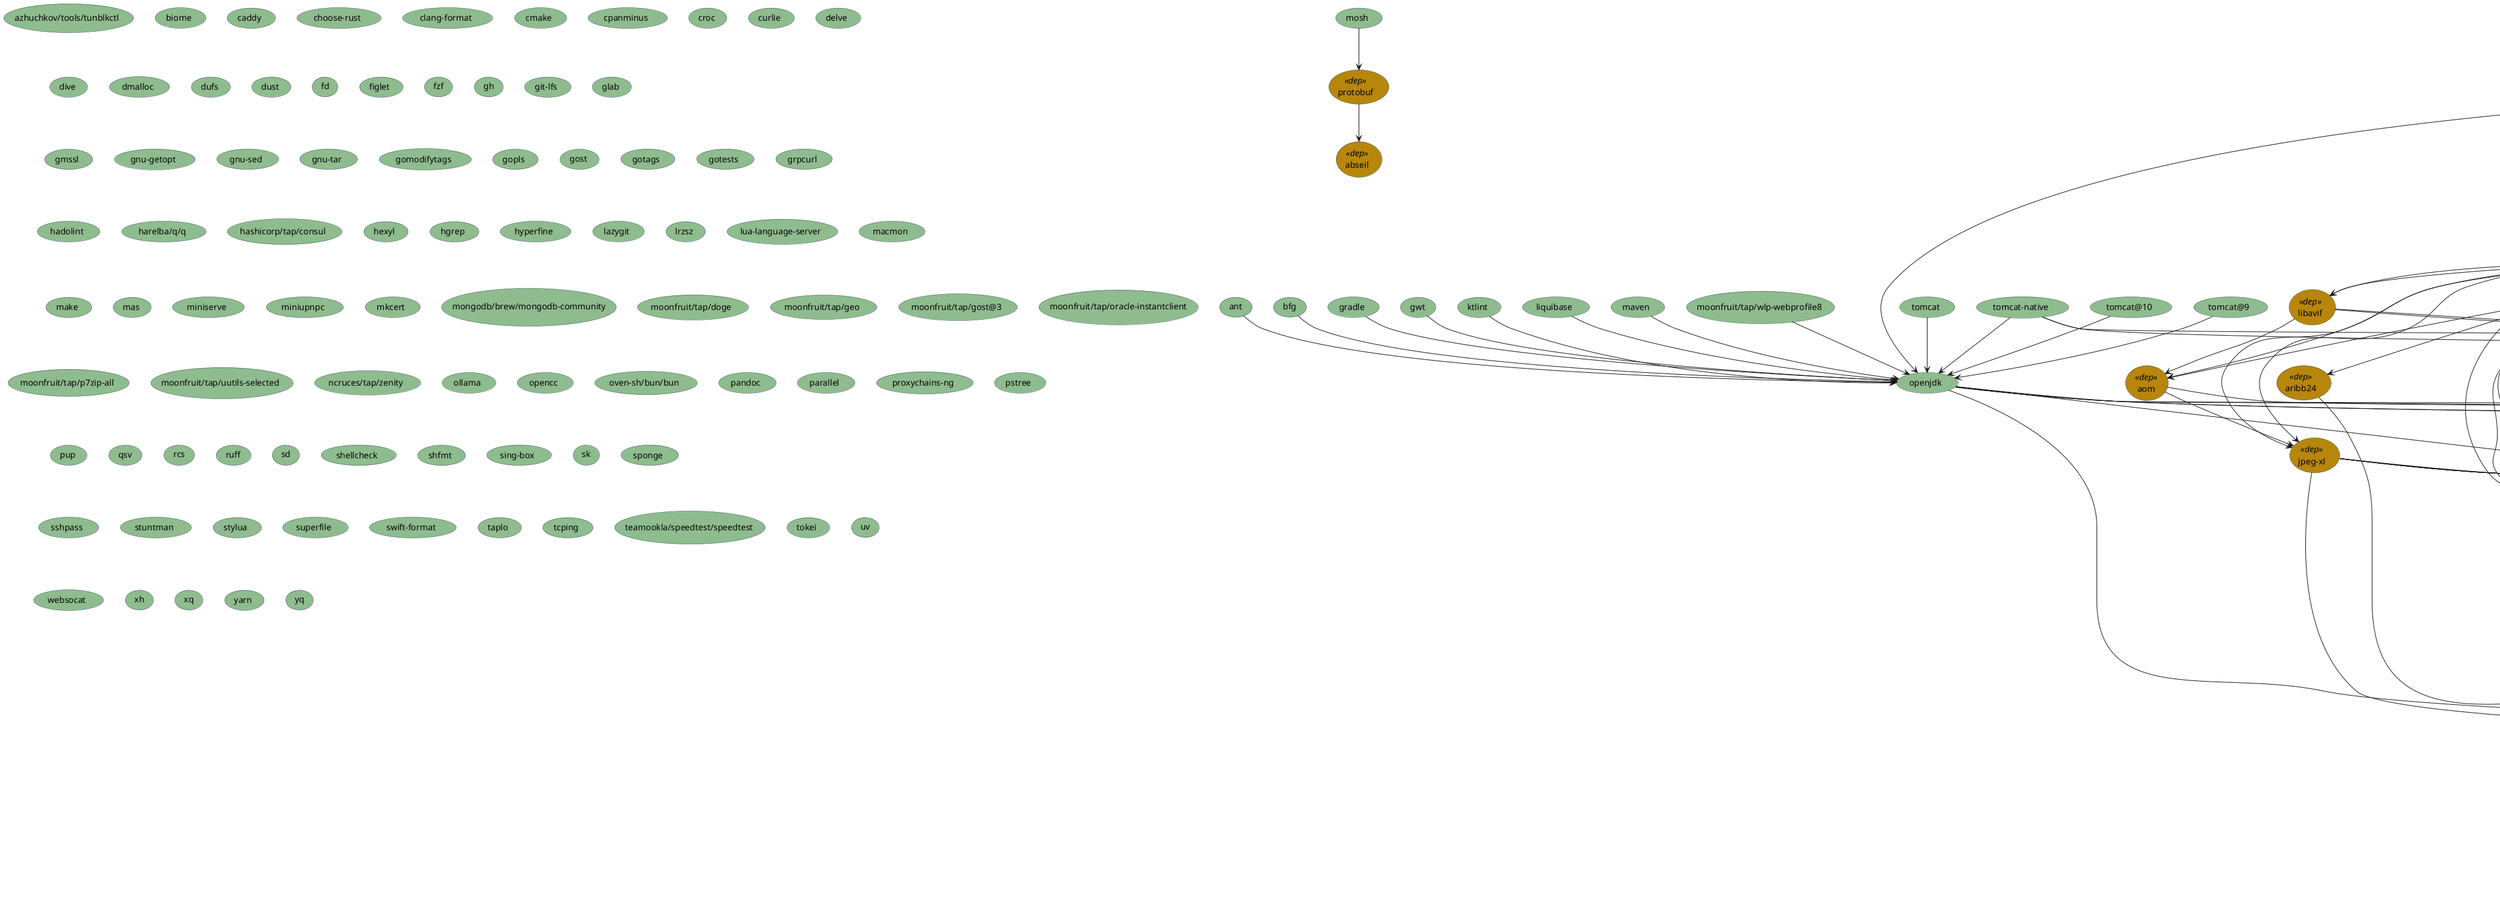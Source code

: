 @startuml homebrew
skinparam usecase {
    BorderColor DarkSlateGray
    BackgroundColor DarkSeaGreen
    BackgroundColor<< req >> ForestGreen
    BackgroundColor<< dep >> DarkGoldenRod
}
(abseil) << dep >>
(ant)
(ant)-->(openjdk)
(aom) << dep >>
(aom)-->(jpeg-xl)
(aom)-->(libvmaf)
(apr) << dep >>
(apr-util) << dep >>
(apr-util)-->(apr)
(apr-util)-->(openssl@3)
(aria2)
(aria2)-->(gettext)
(aria2)-->(libssh2)
(aria2)-->(openssl@3)
(aria2)-->(sqlite)
(aribb24) << dep >>
(aribb24)-->(libpng)
(at-spi2-core) << dep >>
(at-spi2-core)-->(dbus)
(at-spi2-core)-->(gettext)
(at-spi2-core)-->(glib)
(at-spi2-core)-->(libx11)
(at-spi2-core)-->(libxi)
(at-spi2-core)-->(libxtst)
(at-spi2-core)-->(xorgproto)
(autojump)
(autojump)-->(python@3.13)
(azhuchkov/tools/tunblkctl)
(bash)
(bash-completion@2)
(bash-completion@2)-->(bash)
(bash-language-server)
(bash-language-server)-->(node)
(bat)
(bat)-->(libgit2)
(bat)-->(oniguruma)
(bfg)
(bfg)-->(openjdk)
(biome)
(black)
(black)-->(python@3.13)
(bpytop)
(bpytop)-->(osx-cpu-temp)
(bpytop)-->(python@3.13)
(brotli) << dep >>
(c-ares) << dep >>
(ca-certificates) << dep >>
(caddy)
(cairo) << dep >>
(cairo)-->(fontconfig)
(cairo)-->(freetype)
(cairo)-->(gettext)
(cairo)-->(glib)
(cairo)-->(libpng)
(cairo)-->(libx11)
(cairo)-->(libxcb)
(cairo)-->(libxext)
(cairo)-->(libxrender)
(cairo)-->(lzo)
(cairo)-->(pixman)
(capstone) << dep >>
(capstone)-->(gettext)
(certifi) << dep >>
(certifi)-->(ca-certificates)
(chafa)
(chafa)-->(cairo)
(chafa)-->(freetype)
(chafa)-->(gdk-pixbuf)
(chafa)-->(gettext)
(chafa)-->(glib)
(chafa)-->(jpeg-turbo)
(chafa)-->(jpeg-xl)
(chafa)-->(libavif)
(chafa)-->(librsvg)
(chafa)-->(libtiff)
(chafa)-->(webp)
(choose-rust)
(cjson) << dep >>
(clang-format)
(cmake)
(cmake-language-server)
(cmake-language-server)-->(python@3.13)
(codespell)
(codespell)-->(python@3.13)
(colima)
(colima)-->(lima)
(cpanminus)
(croc)
(curl)
(curl)-->(brotli)
(curl)-->(libnghttp2)
(curl)-->(libssh2)
(curl)-->(openssl@3)
(curl)-->(rtmpdump)
(curl)-->(zstd)
(curlie)
(dav1d) << dep >>
(dbus) << dep >>
(delve)
(deno)
(deno)-->(little-cms2)
(deno)-->(sqlite)
(direnv)
(direnv)-->(bash)
(dive)
(dmalloc)
(dockerfile-language-server)
(dockerfile-language-server)-->(node)
(dotnet@8) << dep >>
(dotnet@8)-->(icu4c@77)
(dotnet@8)-->(openssl@3)
(dtc) << dep >>
(dufs)
(dust)
(emacs)
(emacs)-->(gmp)
(emacs)-->(gnutls)
(emacs)-->(tree-sitter)
(eza)
(eza)-->(libgit2)
(faac) << dep >>
(faad2) << dep >>
(fd)
(fdk-aac) << dep >>
(fdupes)
(fdupes)-->(pcre2)
(ffmpeg) << dep >>
(ffmpeg)-->(aom)
(ffmpeg)-->(aribb24)
(ffmpeg)-->(dav1d)
(ffmpeg)-->(fontconfig)
(ffmpeg)-->(freetype)
(ffmpeg)-->(frei0r)
(ffmpeg)-->(gnutls)
(ffmpeg)-->(harfbuzz)
(ffmpeg)-->(jpeg-xl)
(ffmpeg)-->(lame)
(ffmpeg)-->(libarchive)
(ffmpeg)-->(libass)
(ffmpeg)-->(libbluray)
(ffmpeg)-->(libogg)
(ffmpeg)-->(librist)
(ffmpeg)-->(libsamplerate)
(ffmpeg)-->(libsoxr)
(ffmpeg)-->(libssh)
(ffmpeg)-->(libvidstab)
(ffmpeg)-->(libvmaf)
(ffmpeg)-->(libvorbis)
(ffmpeg)-->(libvpx)
(ffmpeg)-->(libx11)
(ffmpeg)-->(libxcb)
(ffmpeg)-->(opencore-amr)
(ffmpeg)-->(openjpeg)
(ffmpeg)-->(opus)
(ffmpeg)-->(rav1e)
(ffmpeg)-->(rubberband)
(ffmpeg)-->(sdl2)
(ffmpeg)-->(snappy)
(ffmpeg)-->(speex)
(ffmpeg)-->(srt)
(ffmpeg)-->(svt-av1)
(ffmpeg)-->(tesseract)
(ffmpeg)-->(theora)
(ffmpeg)-->(webp)
(ffmpeg)-->(x264)
(ffmpeg)-->(x265)
(ffmpeg)-->(xvid)
(ffmpeg)-->(xz)
(ffmpeg)-->(zeromq)
(ffmpeg)-->(zimg)
(figlet)
(file-formula)
(file-formula)-->(libmagic)
(flac) << dep >>
(flac)-->(libogg)
(flake8)
(flake8)-->(python@3.13)
(fontconfig) << dep >>
(fontconfig)-->(freetype)
(fossil)
(fossil)-->(openssl@3)
(freetype) << dep >>
(freetype)-->(libpng)
(frei0r) << dep >>
(fribidi) << dep >>
(fzf)
(gawk)
(gawk)-->(gettext)
(gawk)-->(gmp)
(gawk)-->(mpfr)
(gawk)-->(readline)
(gd) << dep >>
(gd)-->(fontconfig)
(gd)-->(freetype)
(gd)-->(jpeg-turbo)
(gd)-->(libavif)
(gd)-->(libpng)
(gd)-->(libtiff)
(gd)-->(webp)
(gdk-pixbuf) << dep >>
(gdk-pixbuf)-->(gettext)
(gdk-pixbuf)-->(glib)
(gdk-pixbuf)-->(jpeg-turbo)
(gdk-pixbuf)-->(libpng)
(gdk-pixbuf)-->(libtiff)
(gettext) << dep >>
(gettext)-->(libunistring)
(gh)
(giflib) << dep >>
(git)
(git)-->(gettext)
(git)-->(pcre2)
(git-delta)
(git-delta)-->(libgit2)
(git-delta)-->(oniguruma)
(git-lfs)
(git-secret)
(git-secret)-->(gawk)
(git-secret)-->(gnupg)
(git-svn)
(git-svn)-->(git)
(git-svn)-->(subversion)
(glab)
(glib) << dep >>
(glib)-->(gettext)
(glib)-->(pcre2)
(glib-networking) << dep >>
(glib-networking)-->(gettext)
(glib-networking)-->(glib)
(glib-networking)-->(gnutls)
(glib-networking)-->(gsettings-desktop-schemas)
(gmp) << dep >>
(gmssl)
(gnu-getopt)
(gnu-sed)
(gnu-tar)
(gnupg)
(gnupg)-->(gettext)
(gnupg)-->(gnutls)
(gnupg)-->(libassuan)
(gnupg)-->(libgcrypt)
(gnupg)-->(libgpg-error)
(gnupg)-->(libksba)
(gnupg)-->(libusb)
(gnupg)-->(npth)
(gnupg)-->(pinentry)
(gnupg)-->(readline)
(gnutls) << dep >>
(gnutls)-->(ca-certificates)
(gnutls)-->(gettext)
(gnutls)-->(gmp)
(gnutls)-->(libidn2)
(gnutls)-->(libtasn1)
(gnutls)-->(libunistring)
(gnutls)-->(nettle)
(gnutls)-->(p11-kit)
(gnutls)-->(unbound)
(go)
(gobject-introspection) << dep >>
(gobject-introspection)-->(cairo)
(gobject-introspection)-->(glib)
(gobject-introspection)-->(pkgconf)
(gobject-introspection)-->(python@3.13)
(gofumpt)
(gofumpt)-->(go)
(goimports)
(goimports)-->(go)
(gomodifytags)
(gopls)
(gost)
(gotags)
(gotests)
(gradle)
(gradle)-->(openjdk)
(graphene) << dep >>
(graphene)-->(gettext)
(graphene)-->(glib)
(graphite2) << dep >>
(graphviz) << dep >>
(graphviz)-->(cairo)
(graphviz)-->(fontconfig)
(graphviz)-->(freetype)
(graphviz)-->(gd)
(graphviz)-->(gdk-pixbuf)
(graphviz)-->(gettext)
(graphviz)-->(glib)
(graphviz)-->(gts)
(graphviz)-->(harfbuzz)
(graphviz)-->(libpng)
(graphviz)-->(librsvg)
(graphviz)-->(libtool)
(graphviz)-->(pango)
(graphviz)-->(webp)
(grpcurl)
(gsettings-desktop-schemas) << dep >>
(gsettings-desktop-schemas)-->(gettext)
(gsettings-desktop-schemas)-->(glib)
(gstreamer) << dep >>
(gstreamer)-->(aom)
(gstreamer)-->(cairo)
(gstreamer)-->(dav1d)
(gstreamer)-->(faac)
(gstreamer)-->(faad2)
(gstreamer)-->(fdk-aac)
(gstreamer)-->(ffmpeg)
(gstreamer)-->(flac)
(gstreamer)-->(gdk-pixbuf)
(gstreamer)-->(gettext)
(gstreamer)-->(glib)
(gstreamer)-->(gobject-introspection)
(gstreamer)-->(graphene)
(gstreamer)-->(gtk+3)
(gstreamer)-->(gtk4)
(gstreamer)-->(harfbuzz)
(gstreamer)-->(imath)
(gstreamer)-->(jpeg-turbo)
(gstreamer)-->(json-glib)
(gstreamer)-->(lame)
(gstreamer)-->(libass)
(gstreamer)-->(libnice)
(gstreamer)-->(libogg)
(gstreamer)-->(libpng)
(gstreamer)-->(libshout)
(gstreamer)-->(libsndfile)
(gstreamer)-->(libsodium)
(gstreamer)-->(libsoup)
(gstreamer)-->(libusrsctp)
(gstreamer)-->(libvorbis)
(gstreamer)-->(libvpx)
(gstreamer)-->(libx11)
(gstreamer)-->(libxcb)
(gstreamer)-->(libxext)
(gstreamer)-->(libxfixes)
(gstreamer)-->(libxi)
(gstreamer)-->(libxtst)
(gstreamer)-->(little-cms2)
(gstreamer)-->(mpg123)
(gstreamer)-->(musepack)
(gstreamer)-->(nettle)
(gstreamer)-->(opencore-amr)
(gstreamer)-->(openexr)
(gstreamer)-->(openjpeg)
(gstreamer)-->(openssl@3)
(gstreamer)-->(opus)
(gstreamer)-->(orc)
(gstreamer)-->(pango)
(gstreamer)-->(pkgconf)
(gstreamer)-->(pygobject3)
(gstreamer)-->(python@3.13)
(gstreamer)-->(rtmpdump)
(gstreamer)-->(speex)
(gstreamer)-->(srt)
(gstreamer)-->(srtp)
(gstreamer)-->(svt-av1)
(gstreamer)-->(taglib)
(gstreamer)-->(theora)
(gstreamer)-->(webp)
(gstreamer)-->(x264)
(gstreamer)-->(x265)
(gtk+3) << dep >>
(gtk+3)-->(at-spi2-core)
(gtk+3)-->(cairo)
(gtk+3)-->(fribidi)
(gtk+3)-->(gdk-pixbuf)
(gtk+3)-->(gettext)
(gtk+3)-->(glib)
(gtk+3)-->(gsettings-desktop-schemas)
(gtk+3)-->(harfbuzz)
(gtk+3)-->(hicolor-icon-theme)
(gtk+3)-->(libepoxy)
(gtk+3)-->(pango)
(gtk4) << dep >>
(gtk4)-->(cairo)
(gtk4)-->(fontconfig)
(gtk4)-->(fribidi)
(gtk4)-->(gdk-pixbuf)
(gtk4)-->(gettext)
(gtk4)-->(glib)
(gtk4)-->(graphene)
(gtk4)-->(harfbuzz)
(gtk4)-->(hicolor-icon-theme)
(gtk4)-->(jpeg-turbo)
(gtk4)-->(libepoxy)
(gtk4)-->(libpng)
(gtk4)-->(libtiff)
(gtk4)-->(pango)
(gts) << dep >>
(gts)-->(gettext)
(gts)-->(glib)
(gts)-->(netpbm)
(gwt)
(gwt)-->(openjdk)
(hadolint)
(harelba/q/q)
(harfbuzz) << dep >>
(harfbuzz)-->(cairo)
(harfbuzz)-->(freetype)
(harfbuzz)-->(glib)
(harfbuzz)-->(graphite2)
(harfbuzz)-->(icu4c@77)
(hashicorp/tap/consul)
(hazelcast/hz/hazelcast)
(hazelcast/hz/hazelcast)-->(openjdk@21)
(hazelcast/hz/hazelcast-management-center)
(hazelcast/hz/hazelcast-management-center)-->(openjdk@21)
(hexyl)
(hgrep)
(hicolor-icon-theme) << dep >>
(highway) << dep >>
(htop)
(htop)-->(ncurses)
(httpie)
(httpie)-->(certifi)
(httpie)-->(python@3.13)
(hyperfine)
(icu4c@77) << dep >>
(imath) << dep >>
(iperf3)
(iperf3)-->(openssl@3)
(ipython)
(ipython)-->(python@3.13)
(jasper) << dep >>
(jasper)-->(jpeg-turbo)
(jpeg) << dep >>
(jpeg-turbo) << dep >>
(jpeg-xl) << dep >>
(jpeg-xl)-->(brotli)
(jpeg-xl)-->(giflib)
(jpeg-xl)-->(highway)
(jpeg-xl)-->(imath)
(jpeg-xl)-->(jpeg-turbo)
(jpeg-xl)-->(libpng)
(jpeg-xl)-->(little-cms2)
(jpeg-xl)-->(openexr)
(jpeg-xl)-->(webp)
(jq)
(jq)-->(oniguruma)
(json-glib) << dep >>
(json-glib)-->(gettext)
(json-glib)-->(glib)
(kotlin-language-server)
(kotlin-language-server)-->(openjdk@21)
(krb5) << dep >>
(krb5)-->(openssl@3)
(ktlint)
(ktlint)-->(openjdk)
(lame) << dep >>
(lazygit)
(leptonica) << dep >>
(leptonica)-->(giflib)
(leptonica)-->(jpeg-turbo)
(leptonica)-->(libpng)
(leptonica)-->(libtiff)
(leptonica)-->(openjpeg)
(leptonica)-->(webp)
(libarchive) << dep >>
(libarchive)-->(libb2)
(libarchive)-->(lz4)
(libarchive)-->(xz)
(libarchive)-->(zstd)
(libass) << dep >>
(libass)-->(freetype)
(libass)-->(fribidi)
(libass)-->(harfbuzz)
(libass)-->(libunibreak)
(libassuan) << dep >>
(libassuan)-->(libgpg-error)
(libavif) << dep >>
(libavif)-->(aom)
(libavif)-->(jpeg-turbo)
(libavif)-->(libpng)
(libb2) << dep >>
(libbluray) << dep >>
(libbluray)-->(fontconfig)
(libbluray)-->(freetype)
(libcbor) << dep >>
(libcuefile) << dep >>
(libdeflate) << dep >>
(libepoxy) << dep >>
(libevent) << dep >>
(libevent)-->(openssl@3)
(libfido2) << dep >>
(libfido2)-->(libcbor)
(libfido2)-->(openssl@3)
(libgcrypt) << dep >>
(libgcrypt)-->(libgpg-error)
(libgit2) << dep >>
(libgit2)-->(libssh2)
(libgpg-error) << dep >>
(libgpg-error)-->(gettext)
(libidn2) << dep >>
(libidn2)-->(gettext)
(libidn2)-->(libunistring)
(libksba) << dep >>
(libksba)-->(libgpg-error)
(liblinear) << dep >>
(libmagic) << dep >>
(libmicrohttpd) << dep >>
(libmicrohttpd)-->(gnutls)
(libnghttp2) << dep >>
(libnice) << dep >>
(libnice)-->(gettext)
(libnice)-->(glib)
(libnice)-->(gnutls)
(libogg) << dep >>
(libpng) << dep >>
(libpsl) << dep >>
(libpsl)-->(libidn2)
(libpsl)-->(libunistring)
(libreplaygain) << dep >>
(librist) << dep >>
(librist)-->(cjson)
(librist)-->(libmicrohttpd)
(librist)-->(mbedtls)
(librsvg) << dep >>
(librsvg)-->(cairo)
(librsvg)-->(fontconfig)
(librsvg)-->(freetype)
(librsvg)-->(gdk-pixbuf)
(librsvg)-->(gettext)
(librsvg)-->(glib)
(librsvg)-->(harfbuzz)
(librsvg)-->(libpng)
(librsvg)-->(pango)
(libsamplerate) << dep >>
(libshout) << dep >>
(libshout)-->(libogg)
(libshout)-->(libvorbis)
(libshout)-->(openssl@3)
(libshout)-->(speex)
(libshout)-->(theora)
(libslirp) << dep >>
(libslirp)-->(glib)
(libsndfile) << dep >>
(libsndfile)-->(flac)
(libsndfile)-->(lame)
(libsndfile)-->(libogg)
(libsndfile)-->(libvorbis)
(libsndfile)-->(mpg123)
(libsndfile)-->(opus)
(libsodium) << dep >>
(libsoup) << dep >>
(libsoup)-->(gettext)
(libsoup)-->(glib)
(libsoup)-->(glib-networking)
(libsoup)-->(gnutls)
(libsoup)-->(libnghttp2)
(libsoup)-->(libpsl)
(libsoup)-->(sqlite)
(libsoxr) << dep >>
(libssh) << dep >>
(libssh)-->(openssl@3)
(libssh2) << dep >>
(libssh2)-->(openssl@3)
(libtasn1) << dep >>
(libtiff) << dep >>
(libtiff)-->(jpeg-turbo)
(libtiff)-->(xz)
(libtiff)-->(zstd)
(libtool) << dep >>
(libtool)-->(m4)
(libunibreak) << dep >>
(libunistring) << dep >>
(libusb) << dep >>
(libusrsctp) << dep >>
(libuv) << dep >>
(libvidstab) << dep >>
(libvmaf) << dep >>
(libvorbis) << dep >>
(libvorbis)-->(libogg)
(libvpx) << dep >>
(libx11) << dep >>
(libx11)-->(libxcb)
(libx11)-->(xorgproto)
(libxau) << dep >>
(libxau)-->(xorgproto)
(libxcb) << dep >>
(libxcb)-->(libxau)
(libxcb)-->(libxdmcp)
(libxdmcp) << dep >>
(libxdmcp)-->(xorgproto)
(libxext) << dep >>
(libxext)-->(libx11)
(libxext)-->(xorgproto)
(libxfixes) << dep >>
(libxfixes)-->(libx11)
(libxfixes)-->(xorgproto)
(libxi) << dep >>
(libxi)-->(libx11)
(libxi)-->(libxext)
(libxi)-->(libxfixes)
(libxi)-->(xorgproto)
(libxrender) << dep >>
(libxrender)-->(libx11)
(libxrender)-->(xorgproto)
(libxtst) << dep >>
(libxtst)-->(libx11)
(libxtst)-->(libxext)
(libxtst)-->(libxi)
(libxtst)-->(xorgproto)
(libyaml) << dep >>
(lima) << dep >>
(liquibase)
(liquibase)-->(openjdk)
(little-cms2) << dep >>
(little-cms2)-->(jpeg-turbo)
(little-cms2)-->(libtiff)
(llvm) << dep >>
(llvm)-->(python@3.13)
(llvm)-->(xz)
(llvm)-->(z3)
(llvm)-->(zstd)
(lpeg) << dep >>
(lrzsz)
(lua)
(lua-language-server)
(luacheck)
(luacheck)-->(lua)
(luajit) << dep >>
(luv) << dep >>
(luv)-->(libuv)
(lz4) << dep >>
(lzo) << dep >>
(m4) << dep >>
(macmon)
(make)
(markdown-toc)
(markdown-toc)-->(node)
(markdownlint-cli2)
(markdownlint-cli2)-->(node)
(marksman)
(marksman)-->(dotnet@8)
(mas)
(maven)
(maven)-->(openjdk)
(mbedtls) << dep >>
(miniserve)
(miniupnpc)
(mkcert)
(mongodb/brew/mongodb-community)
(moonfruit/tap/doge)
(moonfruit/tap/geo)
(moonfruit/tap/gost@3)
(moonfruit/tap/impl)
(moonfruit/tap/impl)-->(go)
(moonfruit/tap/lzc-cli)
(moonfruit/tap/lzc-cli)-->(node)
(moonfruit/tap/openssl@1.0)
(moonfruit/tap/openssl@1.0)-->(ca-certificates)
(moonfruit/tap/oracle-instantclient)
(moonfruit/tap/p7zip-all)
(moonfruit/tap/tongsuo) << dep >>
(moonfruit/tap/tongsuo)-->(ca-certificates)
(moonfruit/tap/tscurl)
(moonfruit/tap/tscurl)-->(brotli)
(moonfruit/tap/tscurl)-->(libnghttp2)
(moonfruit/tap/tscurl)-->(moonfruit/tap/tongsuo)
(moonfruit/tap/tscurl)-->(zstd)
(moonfruit/tap/uutils-selected)
(moonfruit/tap/wlp-webprofile8)
(moonfruit/tap/wlp-webprofile8)-->(openjdk)
(mosh)
(mosh)-->(protobuf)
(mpdecimal) << dep >>
(mpfr) << dep >>
(mpfr)-->(gmp)
(mpg123) << dep >>
(musepack) << dep >>
(musepack)-->(libcuefile)
(musepack)-->(libreplaygain)
(mysql-client)
(mysql-client)-->(libfido2)
(mysql-client)-->(openssl@3)
(mysql-client)-->(zlib)
(mysql-client)-->(zstd)
(ncdu)
(ncdu)-->(ncurses)
(ncdu)-->(zstd)
(ncruces/tap/zenity)
(ncurses) << dep >>
(neovim)
(neovim)-->(gettext)
(neovim)-->(libuv)
(neovim)-->(lpeg)
(neovim)-->(luajit)
(neovim)-->(luv)
(neovim)-->(tree-sitter)
(neovim)-->(unibilium)
(neovim)-->(utf8proc)
(netpbm) << dep >>
(netpbm)-->(jasper)
(netpbm)-->(jpeg-turbo)
(netpbm)-->(libpng)
(netpbm)-->(libtiff)
(nettle) << dep >>
(nettle)-->(gmp)
(nmap)
(nmap)-->(liblinear)
(nmap)-->(libssh2)
(nmap)-->(lua)
(nmap)-->(openssl@3)
(nmap)-->(pcre2)
(node)
(node)-->(brotli)
(node)-->(c-ares)
(node)-->(icu4c@77)
(node)-->(libnghttp2)
(node)-->(libuv)
(node)-->(openssl@3)
(npth) << dep >>
(nushell)
(nushell)-->(openssl@3)
(ollama)
(oniguruma) << dep >>
(opencc)
(opencore-amr) << dep >>
(openexr) << dep >>
(openexr)-->(imath)
(openexr)-->(libdeflate)
(openjdk)
(openjdk)-->(freetype)
(openjdk)-->(giflib)
(openjdk)-->(harfbuzz)
(openjdk)-->(jpeg-turbo)
(openjdk)-->(libpng)
(openjdk)-->(little-cms2)
(openjdk@11)
(openjdk@11)-->(freetype)
(openjdk@11)-->(giflib)
(openjdk@11)-->(harfbuzz)
(openjdk@11)-->(jpeg-turbo)
(openjdk@11)-->(libpng)
(openjdk@11)-->(little-cms2)
(openjdk@17)
(openjdk@17)-->(freetype)
(openjdk@17)-->(giflib)
(openjdk@17)-->(harfbuzz)
(openjdk@17)-->(jpeg-turbo)
(openjdk@17)-->(libpng)
(openjdk@17)-->(little-cms2)
(openjdk@21)
(openjdk@21)-->(freetype)
(openjdk@21)-->(giflib)
(openjdk@21)-->(harfbuzz)
(openjdk@21)-->(jpeg-turbo)
(openjdk@21)-->(libpng)
(openjdk@21)-->(little-cms2)
(openjpeg) << dep >>
(openjpeg)-->(libpng)
(openjpeg)-->(libtiff)
(openjpeg)-->(little-cms2)
(openssl@3) << dep >>
(openssl@3)-->(ca-certificates)
(opus) << dep >>
(orc) << dep >>
(osx-cpu-temp) << dep >>
(oven-sh/bun/bun)
(p11-kit) << dep >>
(p11-kit)-->(ca-certificates)
(p11-kit)-->(libtasn1)
(pandoc)
(pango) << dep >>
(pango)-->(cairo)
(pango)-->(fontconfig)
(pango)-->(freetype)
(pango)-->(fribidi)
(pango)-->(glib)
(pango)-->(harfbuzz)
(parallel)
(pcre) << dep >>
(pcre2) << dep >>
(pigz)
(pigz)-->(zopfli)
(pinentry) << dep >>
(pinentry)-->(libassuan)
(pinentry)-->(libgpg-error)
(pinentry-mac)
(pinentry-mac)-->(libassuan)
(pinentry-mac)-->(libgpg-error)
(pipgrip)
(pipgrip)-->(python@3.13)
(pixman) << dep >>
(pkgconf) << dep >>
(plantuml)
(plantuml)-->(graphviz)
(plantuml)-->(openjdk)
(popt) << dep >>
(postgresql@16)
(postgresql@16)-->(gettext)
(postgresql@16)-->(icu4c@77)
(postgresql@16)-->(krb5)
(postgresql@16)-->(lz4)
(postgresql@16)-->(openssl@3)
(postgresql@16)-->(readline)
(postgresql@16)-->(zstd)
(prettier)
(prettier)-->(node)
(protobuf) << dep >>
(protobuf)-->(abseil)
(proxychains-ng)
(pstree)
(pup)
(pv)
(pv)-->(gettext)
(py3cairo) << dep >>
(py3cairo)-->(cairo)
(pygobject3) << dep >>
(pygobject3)-->(cairo)
(pygobject3)-->(glib)
(pygobject3)-->(gobject-introspection)
(pygobject3)-->(pkgconf)
(pygobject3)-->(py3cairo)
(pygobject3)-->(python@3.13)
(pyright)
(pyright)-->(node)
(python@3.13) << dep >>
(python@3.13)-->(mpdecimal)
(python@3.13)-->(openssl@3)
(python@3.13)-->(sqlite)
(python@3.13)-->(xz)
(qemu)
(qemu)-->(capstone)
(qemu)-->(dtc)
(qemu)-->(glib)
(qemu)-->(gnutls)
(qemu)-->(jpeg-turbo)
(qemu)-->(libpng)
(qemu)-->(libslirp)
(qemu)-->(libssh)
(qemu)-->(libusb)
(qemu)-->(lzo)
(qemu)-->(ncurses)
(qemu)-->(nettle)
(qemu)-->(pixman)
(qemu)-->(pkgconf)
(qemu)-->(python@3.13)
(qemu)-->(snappy)
(qemu)-->(spice-server)
(qemu)-->(vde)
(qemu)-->(zstd)
(qsv)
(rav1e) << dep >>
(rcs)
(readline) << dep >>
(redis)
(redis)-->(openssl@3)
(ripgrep)
(ripgrep)-->(pcre2)
(rlwrap)
(rlwrap)-->(readline)
(rsync)
(rsync)-->(lz4)
(rsync)-->(openssl@3)
(rsync)-->(popt)
(rsync)-->(xxhash)
(rsync)-->(zstd)
(rtmpdump) << dep >>
(rtmpdump)-->(openssl@3)
(rubberband) << dep >>
(rubberband)-->(libsamplerate)
(rubberband)-->(libsndfile)
(ruby)
(ruby)-->(libyaml)
(ruby)-->(openssl@3)
(ruby-lsp)
(ruby-lsp)-->(ruby)
(ruff)
(rust)
(rust)-->(libgit2)
(rust)-->(libssh2)
(rust)-->(llvm)
(rust)-->(openssl@3)
(rust)-->(pkgconf)
(rust)-->(zstd)
(sd)
(sdl2) << dep >>
(shellcheck)
(shfmt)
(sing-box)
(sk)
(snappy) << dep >>
(speex) << dep >>
(speex)-->(libogg)
(spice-server) << dep >>
(spice-server)-->(gettext)
(spice-server)-->(glib)
(spice-server)-->(gstreamer)
(spice-server)-->(jpeg)
(spice-server)-->(lz4)
(spice-server)-->(openssl@3)
(spice-server)-->(opus)
(spice-server)-->(orc)
(spice-server)-->(pixman)
(spice-server)-->(pkgconf)
(sponge)
(sqlfluff)
(sqlfluff)-->(libyaml)
(sqlfluff)-->(python@3.13)
(sqlite) << dep >>
(sqlite)-->(readline)
(srt) << dep >>
(srt)-->(openssl@3)
(srtp) << dep >>
(srtp)-->(openssl@3)
(sshpass)
(staticcheck)
(staticcheck)-->(go)
(stuntman)
(stylua)
(subversion)
(subversion)-->(apr)
(subversion)-->(apr-util)
(subversion)-->(gettext)
(subversion)-->(lz4)
(subversion)-->(openssl@3)
(subversion)-->(utf8proc)
(superfile)
(svt-av1) << dep >>
(swift-format)
(taglib) << dep >>
(taglib)-->(utf8cpp)
(taplo)
(tcping)
(teamookla/speedtest/speedtest)
(tesseract) << dep >>
(tesseract)-->(cairo)
(tesseract)-->(fontconfig)
(tesseract)-->(freetype)
(tesseract)-->(gettext)
(tesseract)-->(glib)
(tesseract)-->(harfbuzz)
(tesseract)-->(icu4c@77)
(tesseract)-->(leptonica)
(tesseract)-->(libarchive)
(tesseract)-->(pango)
(testssl)
(testssl)-->(openssl@3)
(theora) << dep >>
(theora)-->(libogg)
(theora)-->(libvorbis)
(tmux)
(tmux)-->(libevent)
(tmux)-->(ncurses)
(tmux)-->(utf8proc)
(tokei)
(tomcat)
(tomcat)-->(openjdk)
(tomcat-native)
(tomcat-native)-->(apr)
(tomcat-native)-->(openjdk)
(tomcat-native)-->(openssl@3)
(tomcat@10)
(tomcat@10)-->(openjdk)
(tomcat@9)
(tomcat@9)-->(openjdk)
(tree-sitter) << dep >>
(typescript)
(typescript)-->(node)
(ugrep)
(ugrep)-->(brotli)
(ugrep)-->(lz4)
(ugrep)-->(pcre2)
(ugrep)-->(xz)
(ugrep)-->(zstd)
(unbound) << dep >>
(unbound)-->(libevent)
(unbound)-->(libnghttp2)
(unbound)-->(openssl@3)
(unibilium) << dep >>
(utf8cpp) << dep >>
(utf8proc) << dep >>
(uv)
(vde) << dep >>
(vscode-langservers-extracted)
(vscode-langservers-extracted)-->(node)
(webp) << dep >>
(webp)-->(giflib)
(webp)-->(jpeg-turbo)
(webp)-->(libpng)
(webp)-->(libtiff)
(websocat)
(wget)
(wget)-->(gettext)
(wget)-->(libidn2)
(wget)-->(libunistring)
(wget)-->(openssl@3)
(x264) << dep >>
(x265) << dep >>
(xh)
(xorgproto) << dep >>
(xq)
(xvid) << dep >>
(xxhash) << dep >>
(xz) << dep >>
(yaml-language-server)
(yaml-language-server)-->(node)
(yarn)
(yq)
(yt-dlp)
(yt-dlp)-->(certifi)
(yt-dlp)-->(python@3.13)
(z3) << dep >>
(zeromq) << dep >>
(zeromq)-->(libsodium)
(zimg) << dep >>
(zlib) << dep >>
(zopfli) << dep >>
(zsh)
(zsh)-->(ncurses)
(zsh)-->(pcre)
(zstd) << dep >>
(zstd)-->(lz4)
(zstd)-->(xz)
@enduml

